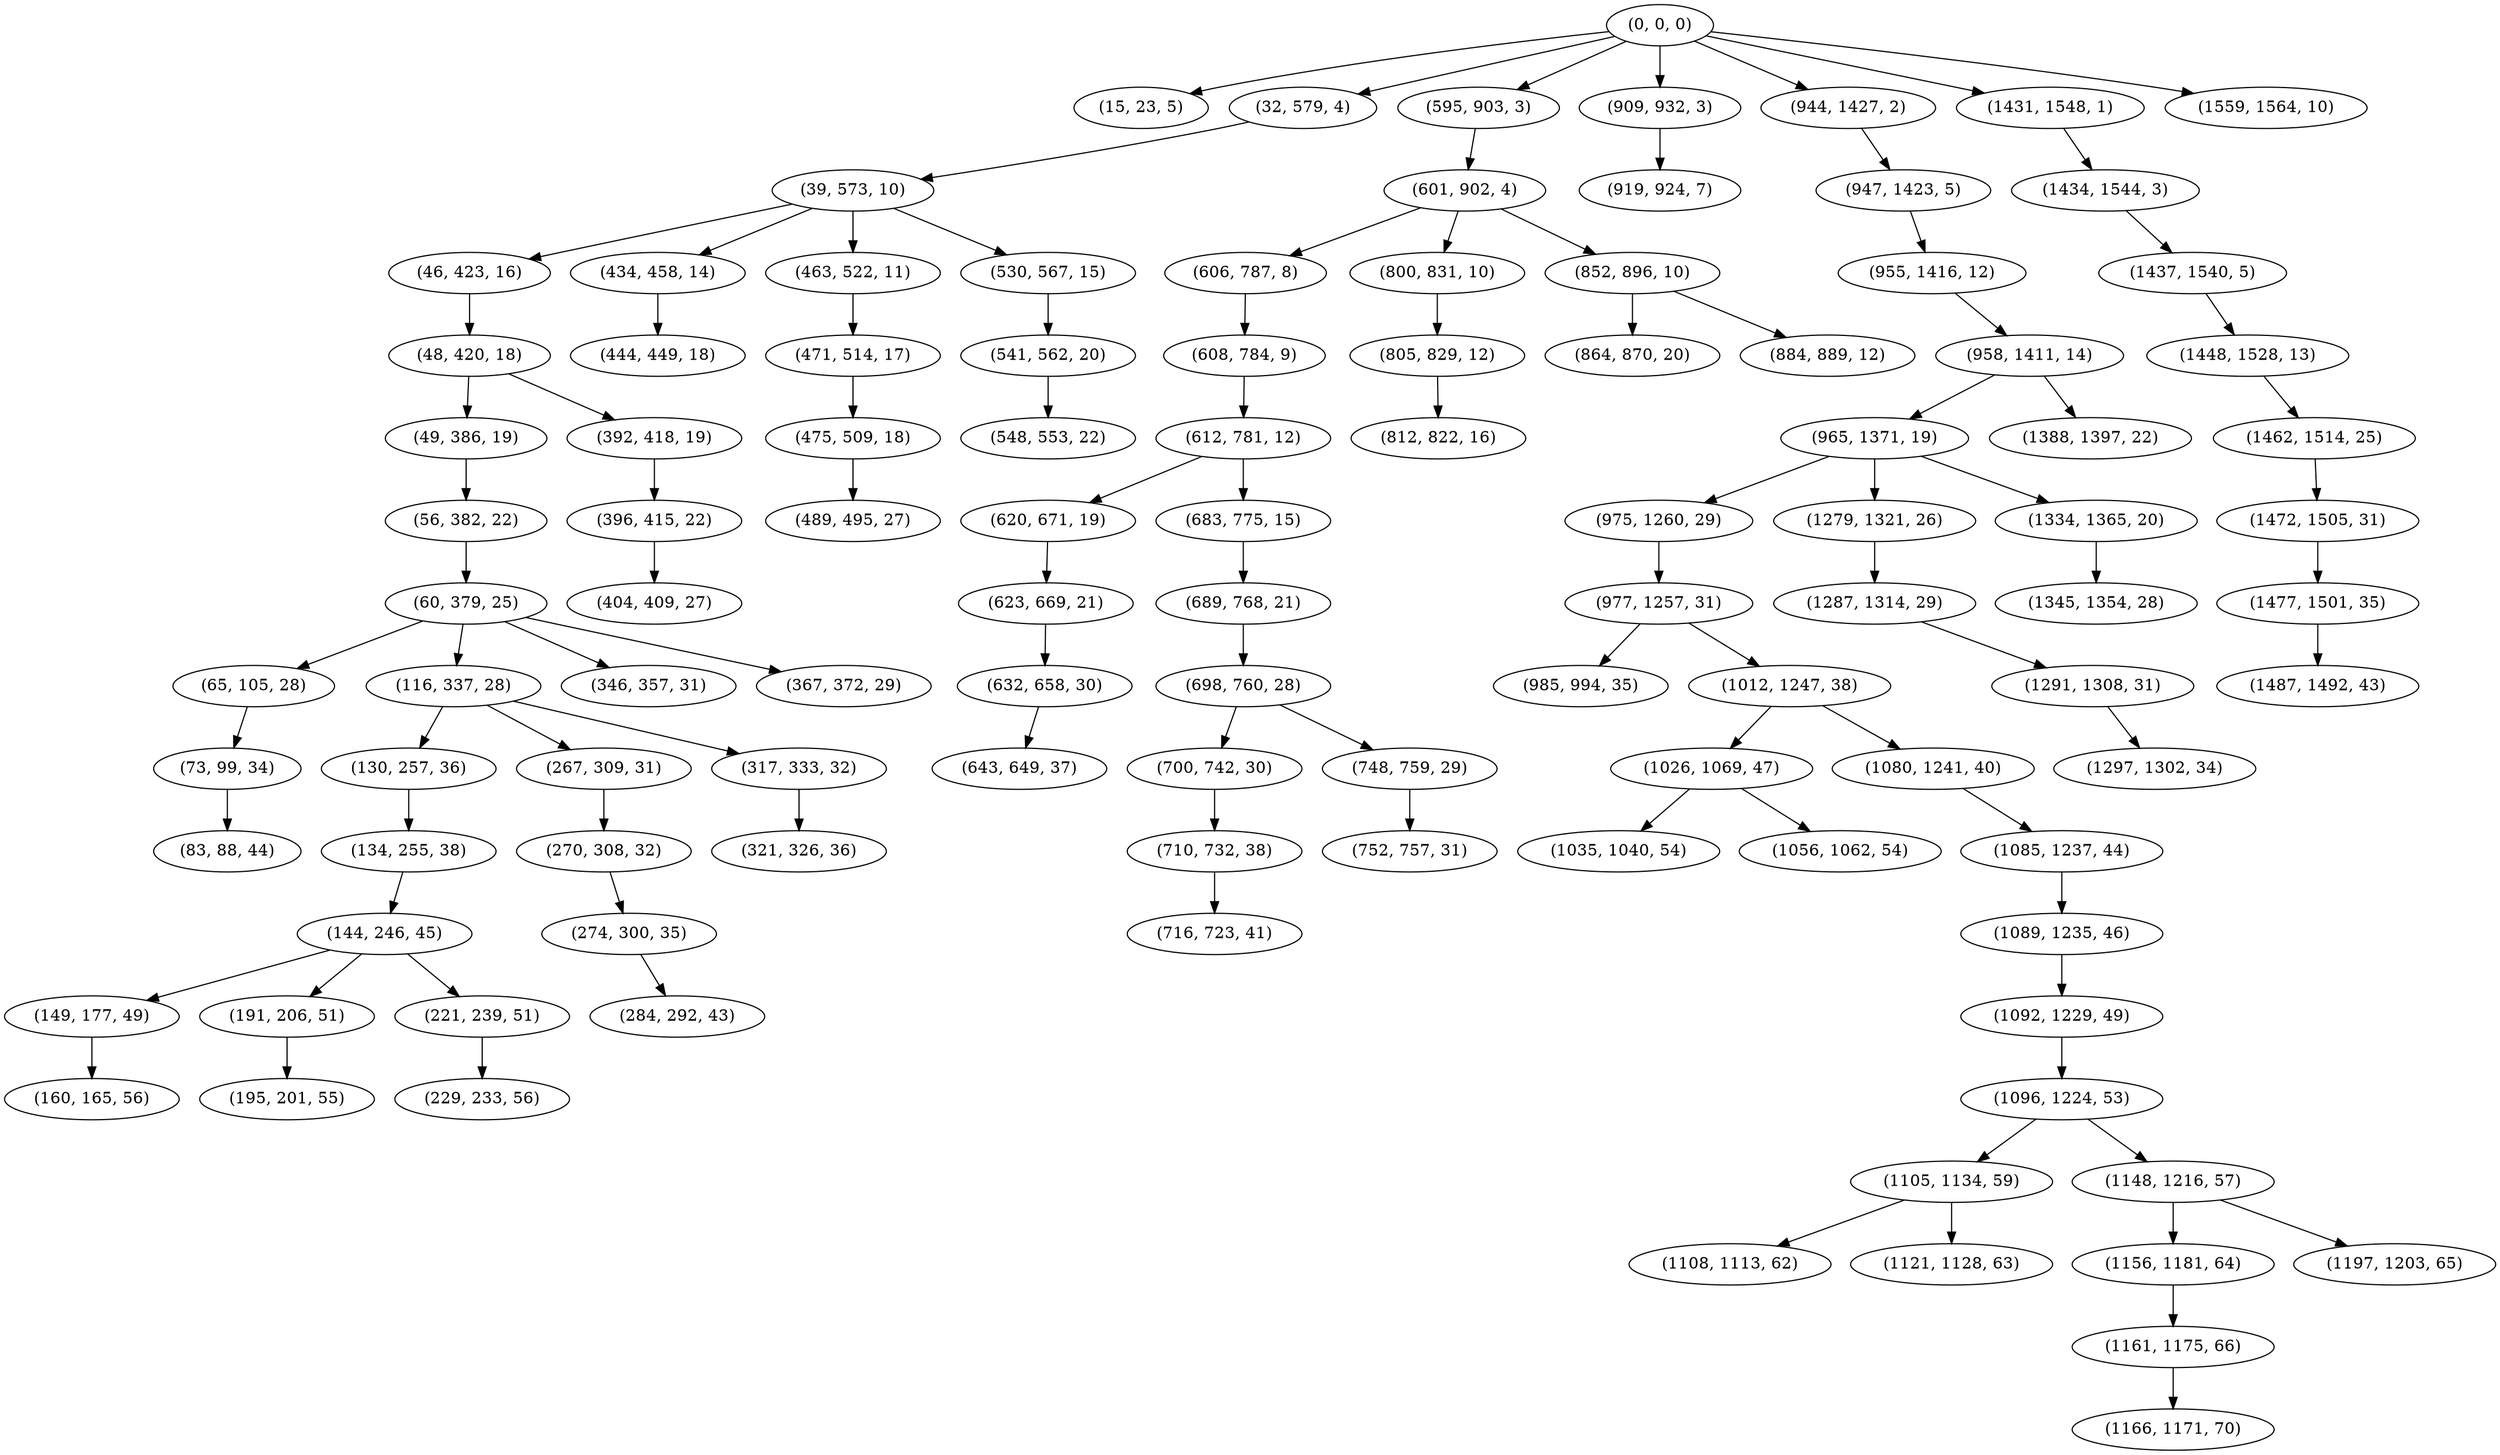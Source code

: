 digraph tree {
    "(0, 0, 0)";
    "(15, 23, 5)";
    "(32, 579, 4)";
    "(39, 573, 10)";
    "(46, 423, 16)";
    "(48, 420, 18)";
    "(49, 386, 19)";
    "(56, 382, 22)";
    "(60, 379, 25)";
    "(65, 105, 28)";
    "(73, 99, 34)";
    "(83, 88, 44)";
    "(116, 337, 28)";
    "(130, 257, 36)";
    "(134, 255, 38)";
    "(144, 246, 45)";
    "(149, 177, 49)";
    "(160, 165, 56)";
    "(191, 206, 51)";
    "(195, 201, 55)";
    "(221, 239, 51)";
    "(229, 233, 56)";
    "(267, 309, 31)";
    "(270, 308, 32)";
    "(274, 300, 35)";
    "(284, 292, 43)";
    "(317, 333, 32)";
    "(321, 326, 36)";
    "(346, 357, 31)";
    "(367, 372, 29)";
    "(392, 418, 19)";
    "(396, 415, 22)";
    "(404, 409, 27)";
    "(434, 458, 14)";
    "(444, 449, 18)";
    "(463, 522, 11)";
    "(471, 514, 17)";
    "(475, 509, 18)";
    "(489, 495, 27)";
    "(530, 567, 15)";
    "(541, 562, 20)";
    "(548, 553, 22)";
    "(595, 903, 3)";
    "(601, 902, 4)";
    "(606, 787, 8)";
    "(608, 784, 9)";
    "(612, 781, 12)";
    "(620, 671, 19)";
    "(623, 669, 21)";
    "(632, 658, 30)";
    "(643, 649, 37)";
    "(683, 775, 15)";
    "(689, 768, 21)";
    "(698, 760, 28)";
    "(700, 742, 30)";
    "(710, 732, 38)";
    "(716, 723, 41)";
    "(748, 759, 29)";
    "(752, 757, 31)";
    "(800, 831, 10)";
    "(805, 829, 12)";
    "(812, 822, 16)";
    "(852, 896, 10)";
    "(864, 870, 20)";
    "(884, 889, 12)";
    "(909, 932, 3)";
    "(919, 924, 7)";
    "(944, 1427, 2)";
    "(947, 1423, 5)";
    "(955, 1416, 12)";
    "(958, 1411, 14)";
    "(965, 1371, 19)";
    "(975, 1260, 29)";
    "(977, 1257, 31)";
    "(985, 994, 35)";
    "(1012, 1247, 38)";
    "(1026, 1069, 47)";
    "(1035, 1040, 54)";
    "(1056, 1062, 54)";
    "(1080, 1241, 40)";
    "(1085, 1237, 44)";
    "(1089, 1235, 46)";
    "(1092, 1229, 49)";
    "(1096, 1224, 53)";
    "(1105, 1134, 59)";
    "(1108, 1113, 62)";
    "(1121, 1128, 63)";
    "(1148, 1216, 57)";
    "(1156, 1181, 64)";
    "(1161, 1175, 66)";
    "(1166, 1171, 70)";
    "(1197, 1203, 65)";
    "(1279, 1321, 26)";
    "(1287, 1314, 29)";
    "(1291, 1308, 31)";
    "(1297, 1302, 34)";
    "(1334, 1365, 20)";
    "(1345, 1354, 28)";
    "(1388, 1397, 22)";
    "(1431, 1548, 1)";
    "(1434, 1544, 3)";
    "(1437, 1540, 5)";
    "(1448, 1528, 13)";
    "(1462, 1514, 25)";
    "(1472, 1505, 31)";
    "(1477, 1501, 35)";
    "(1487, 1492, 43)";
    "(1559, 1564, 10)";
    "(0, 0, 0)" -> "(15, 23, 5)";
    "(0, 0, 0)" -> "(32, 579, 4)";
    "(0, 0, 0)" -> "(595, 903, 3)";
    "(0, 0, 0)" -> "(909, 932, 3)";
    "(0, 0, 0)" -> "(944, 1427, 2)";
    "(0, 0, 0)" -> "(1431, 1548, 1)";
    "(0, 0, 0)" -> "(1559, 1564, 10)";
    "(32, 579, 4)" -> "(39, 573, 10)";
    "(39, 573, 10)" -> "(46, 423, 16)";
    "(39, 573, 10)" -> "(434, 458, 14)";
    "(39, 573, 10)" -> "(463, 522, 11)";
    "(39, 573, 10)" -> "(530, 567, 15)";
    "(46, 423, 16)" -> "(48, 420, 18)";
    "(48, 420, 18)" -> "(49, 386, 19)";
    "(48, 420, 18)" -> "(392, 418, 19)";
    "(49, 386, 19)" -> "(56, 382, 22)";
    "(56, 382, 22)" -> "(60, 379, 25)";
    "(60, 379, 25)" -> "(65, 105, 28)";
    "(60, 379, 25)" -> "(116, 337, 28)";
    "(60, 379, 25)" -> "(346, 357, 31)";
    "(60, 379, 25)" -> "(367, 372, 29)";
    "(65, 105, 28)" -> "(73, 99, 34)";
    "(73, 99, 34)" -> "(83, 88, 44)";
    "(116, 337, 28)" -> "(130, 257, 36)";
    "(116, 337, 28)" -> "(267, 309, 31)";
    "(116, 337, 28)" -> "(317, 333, 32)";
    "(130, 257, 36)" -> "(134, 255, 38)";
    "(134, 255, 38)" -> "(144, 246, 45)";
    "(144, 246, 45)" -> "(149, 177, 49)";
    "(144, 246, 45)" -> "(191, 206, 51)";
    "(144, 246, 45)" -> "(221, 239, 51)";
    "(149, 177, 49)" -> "(160, 165, 56)";
    "(191, 206, 51)" -> "(195, 201, 55)";
    "(221, 239, 51)" -> "(229, 233, 56)";
    "(267, 309, 31)" -> "(270, 308, 32)";
    "(270, 308, 32)" -> "(274, 300, 35)";
    "(274, 300, 35)" -> "(284, 292, 43)";
    "(317, 333, 32)" -> "(321, 326, 36)";
    "(392, 418, 19)" -> "(396, 415, 22)";
    "(396, 415, 22)" -> "(404, 409, 27)";
    "(434, 458, 14)" -> "(444, 449, 18)";
    "(463, 522, 11)" -> "(471, 514, 17)";
    "(471, 514, 17)" -> "(475, 509, 18)";
    "(475, 509, 18)" -> "(489, 495, 27)";
    "(530, 567, 15)" -> "(541, 562, 20)";
    "(541, 562, 20)" -> "(548, 553, 22)";
    "(595, 903, 3)" -> "(601, 902, 4)";
    "(601, 902, 4)" -> "(606, 787, 8)";
    "(601, 902, 4)" -> "(800, 831, 10)";
    "(601, 902, 4)" -> "(852, 896, 10)";
    "(606, 787, 8)" -> "(608, 784, 9)";
    "(608, 784, 9)" -> "(612, 781, 12)";
    "(612, 781, 12)" -> "(620, 671, 19)";
    "(612, 781, 12)" -> "(683, 775, 15)";
    "(620, 671, 19)" -> "(623, 669, 21)";
    "(623, 669, 21)" -> "(632, 658, 30)";
    "(632, 658, 30)" -> "(643, 649, 37)";
    "(683, 775, 15)" -> "(689, 768, 21)";
    "(689, 768, 21)" -> "(698, 760, 28)";
    "(698, 760, 28)" -> "(700, 742, 30)";
    "(698, 760, 28)" -> "(748, 759, 29)";
    "(700, 742, 30)" -> "(710, 732, 38)";
    "(710, 732, 38)" -> "(716, 723, 41)";
    "(748, 759, 29)" -> "(752, 757, 31)";
    "(800, 831, 10)" -> "(805, 829, 12)";
    "(805, 829, 12)" -> "(812, 822, 16)";
    "(852, 896, 10)" -> "(864, 870, 20)";
    "(852, 896, 10)" -> "(884, 889, 12)";
    "(909, 932, 3)" -> "(919, 924, 7)";
    "(944, 1427, 2)" -> "(947, 1423, 5)";
    "(947, 1423, 5)" -> "(955, 1416, 12)";
    "(955, 1416, 12)" -> "(958, 1411, 14)";
    "(958, 1411, 14)" -> "(965, 1371, 19)";
    "(958, 1411, 14)" -> "(1388, 1397, 22)";
    "(965, 1371, 19)" -> "(975, 1260, 29)";
    "(965, 1371, 19)" -> "(1279, 1321, 26)";
    "(965, 1371, 19)" -> "(1334, 1365, 20)";
    "(975, 1260, 29)" -> "(977, 1257, 31)";
    "(977, 1257, 31)" -> "(985, 994, 35)";
    "(977, 1257, 31)" -> "(1012, 1247, 38)";
    "(1012, 1247, 38)" -> "(1026, 1069, 47)";
    "(1012, 1247, 38)" -> "(1080, 1241, 40)";
    "(1026, 1069, 47)" -> "(1035, 1040, 54)";
    "(1026, 1069, 47)" -> "(1056, 1062, 54)";
    "(1080, 1241, 40)" -> "(1085, 1237, 44)";
    "(1085, 1237, 44)" -> "(1089, 1235, 46)";
    "(1089, 1235, 46)" -> "(1092, 1229, 49)";
    "(1092, 1229, 49)" -> "(1096, 1224, 53)";
    "(1096, 1224, 53)" -> "(1105, 1134, 59)";
    "(1096, 1224, 53)" -> "(1148, 1216, 57)";
    "(1105, 1134, 59)" -> "(1108, 1113, 62)";
    "(1105, 1134, 59)" -> "(1121, 1128, 63)";
    "(1148, 1216, 57)" -> "(1156, 1181, 64)";
    "(1148, 1216, 57)" -> "(1197, 1203, 65)";
    "(1156, 1181, 64)" -> "(1161, 1175, 66)";
    "(1161, 1175, 66)" -> "(1166, 1171, 70)";
    "(1279, 1321, 26)" -> "(1287, 1314, 29)";
    "(1287, 1314, 29)" -> "(1291, 1308, 31)";
    "(1291, 1308, 31)" -> "(1297, 1302, 34)";
    "(1334, 1365, 20)" -> "(1345, 1354, 28)";
    "(1431, 1548, 1)" -> "(1434, 1544, 3)";
    "(1434, 1544, 3)" -> "(1437, 1540, 5)";
    "(1437, 1540, 5)" -> "(1448, 1528, 13)";
    "(1448, 1528, 13)" -> "(1462, 1514, 25)";
    "(1462, 1514, 25)" -> "(1472, 1505, 31)";
    "(1472, 1505, 31)" -> "(1477, 1501, 35)";
    "(1477, 1501, 35)" -> "(1487, 1492, 43)";
}
